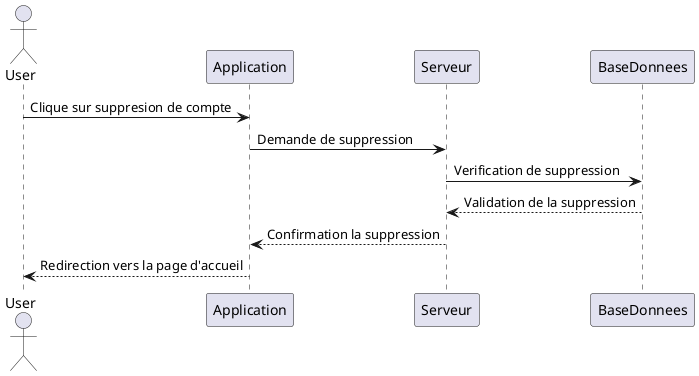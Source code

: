 @startuml diagramme sequence suppression

actor User as U
participant Application as App
participant Serveur as S
participant BaseDonnees as Bdd

U -> App :Clique sur suppresion de compte
App -> S :Demande de suppression
S -> Bdd :Verification de suppression

Bdd --> S :Validation de la suppression
S --> App :Confirmation la suppression
App --> U :Redirection vers la page d'accueil